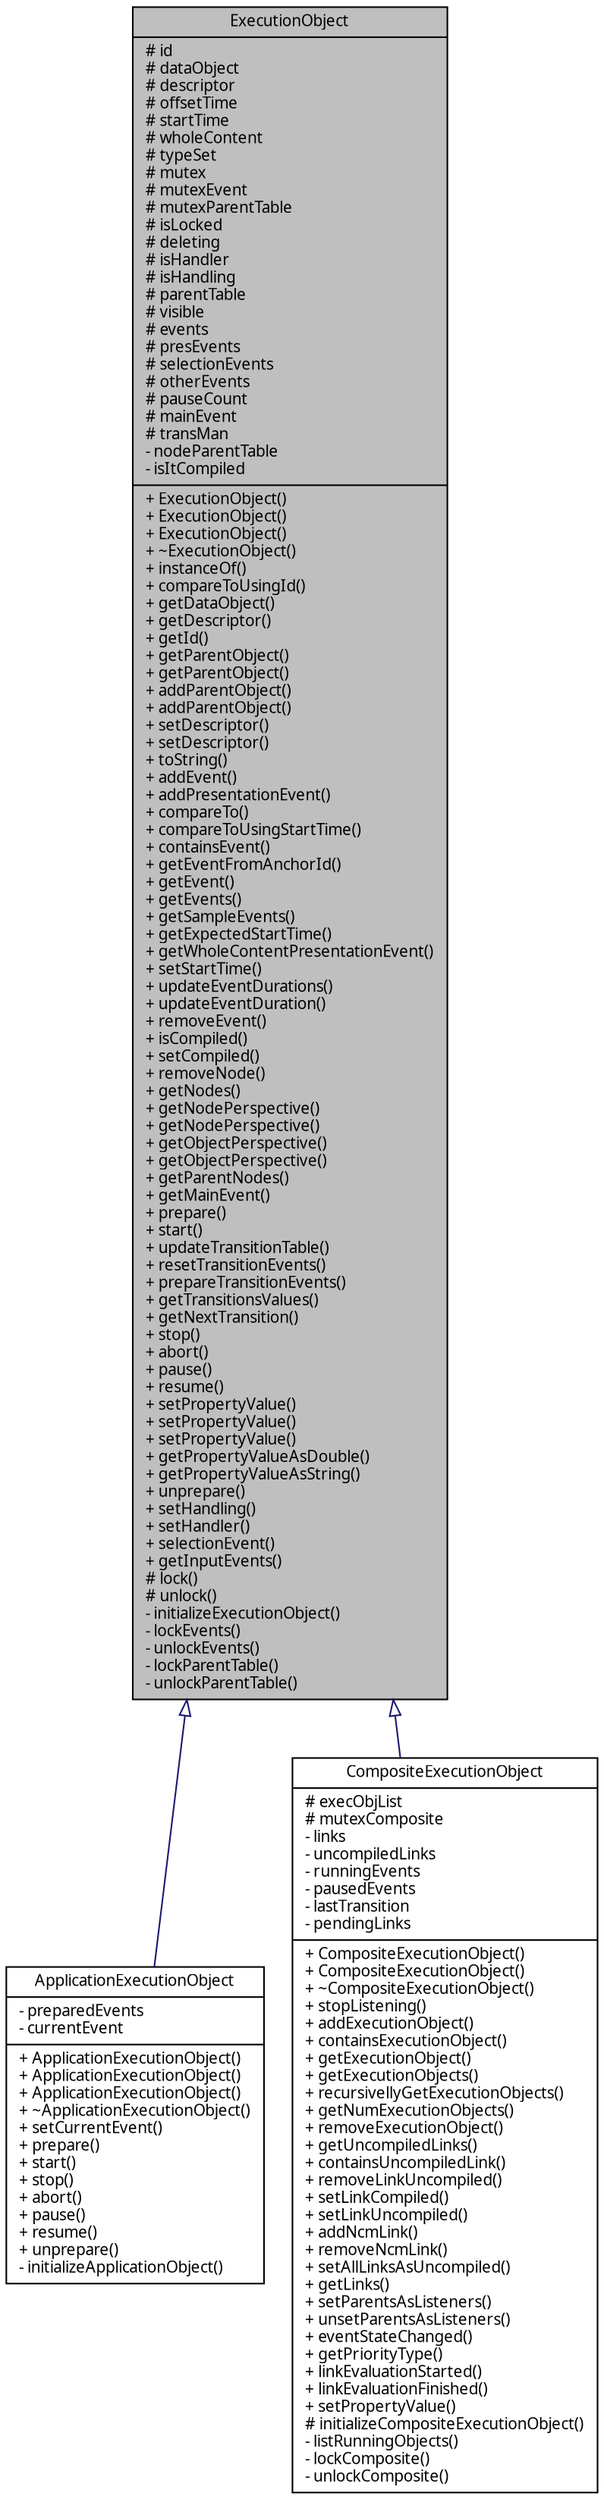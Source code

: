 digraph G
{
  edge [fontname="FreeSans.ttf",fontsize=10,labelfontname="FreeSans.ttf",labelfontsize=10];
  node [fontname="FreeSans.ttf",fontsize=10,shape=record];
  Node1 [label="{ExecutionObject\n|# id\l# dataObject\l# descriptor\l# offsetTime\l# startTime\l# wholeContent\l# typeSet\l# mutex\l# mutexEvent\l# mutexParentTable\l# isLocked\l# deleting\l# isHandler\l# isHandling\l# parentTable\l# visible\l# events\l# presEvents\l# selectionEvents\l# otherEvents\l# pauseCount\l# mainEvent\l# transMan\l- nodeParentTable\l- isItCompiled\l|+ ExecutionObject()\l+ ExecutionObject()\l+ ExecutionObject()\l+ ~ExecutionObject()\l+ instanceOf()\l+ compareToUsingId()\l+ getDataObject()\l+ getDescriptor()\l+ getId()\l+ getParentObject()\l+ getParentObject()\l+ addParentObject()\l+ addParentObject()\l+ setDescriptor()\l+ setDescriptor()\l+ toString()\l+ addEvent()\l+ addPresentationEvent()\l+ compareTo()\l+ compareToUsingStartTime()\l+ containsEvent()\l+ getEventFromAnchorId()\l+ getEvent()\l+ getEvents()\l+ getSampleEvents()\l+ getExpectedStartTime()\l+ getWholeContentPresentationEvent()\l+ setStartTime()\l+ updateEventDurations()\l+ updateEventDuration()\l+ removeEvent()\l+ isCompiled()\l+ setCompiled()\l+ removeNode()\l+ getNodes()\l+ getNodePerspective()\l+ getNodePerspective()\l+ getObjectPerspective()\l+ getObjectPerspective()\l+ getParentNodes()\l+ getMainEvent()\l+ prepare()\l+ start()\l+ updateTransitionTable()\l+ resetTransitionEvents()\l+ prepareTransitionEvents()\l+ getTransitionsValues()\l+ getNextTransition()\l+ stop()\l+ abort()\l+ pause()\l+ resume()\l+ setPropertyValue()\l+ setPropertyValue()\l+ setPropertyValue()\l+ getPropertyValueAsDouble()\l+ getPropertyValueAsString()\l+ unprepare()\l+ setHandling()\l+ setHandler()\l+ selectionEvent()\l+ getInputEvents()\l# lock()\l# unlock()\l- initializeExecutionObject()\l- lockEvents()\l- unlockEvents()\l- lockParentTable()\l- unlockParentTable()\l}",height=0.2,width=0.4,color="black", fillcolor="grey75", style="filled" fontcolor="black"];
  Node1 -> Node2 [dir=back,color="midnightblue",fontsize=10,style="solid",arrowtail="empty",fontname="FreeSans.ttf"];
  Node2 [label="{ApplicationExecutionObject\n|- preparedEvents\l- currentEvent\l|+ ApplicationExecutionObject()\l+ ApplicationExecutionObject()\l+ ApplicationExecutionObject()\l+ ~ApplicationExecutionObject()\l+ setCurrentEvent()\l+ prepare()\l+ start()\l+ stop()\l+ abort()\l+ pause()\l+ resume()\l+ unprepare()\l- initializeApplicationObject()\l}",height=0.2,width=0.4,color="black", fillcolor="white", style="filled",URL="$classbr_1_1pucrio_1_1telemidia_1_1ginga_1_1ncl_1_1model_1_1components_1_1ApplicationExecutionObject.html"];
  Node1 -> Node3 [dir=back,color="midnightblue",fontsize=10,style="solid",arrowtail="empty",fontname="FreeSans.ttf"];
  Node3 [label="{CompositeExecutionObject\n|# execObjList\l# mutexComposite\l- links\l- uncompiledLinks\l- runningEvents\l- pausedEvents\l- lastTransition\l- pendingLinks\l|+ CompositeExecutionObject()\l+ CompositeExecutionObject()\l+ ~CompositeExecutionObject()\l+ stopListening()\l+ addExecutionObject()\l+ containsExecutionObject()\l+ getExecutionObject()\l+ getExecutionObjects()\l+ recursivellyGetExecutionObjects()\l+ getNumExecutionObjects()\l+ removeExecutionObject()\l+ getUncompiledLinks()\l+ containsUncompiledLink()\l+ removeLinkUncompiled()\l+ setLinkCompiled()\l+ setLinkUncompiled()\l+ addNcmLink()\l+ removeNcmLink()\l+ setAllLinksAsUncompiled()\l+ getLinks()\l+ setParentsAsListeners()\l+ unsetParentsAsListeners()\l+ eventStateChanged()\l+ getPriorityType()\l+ linkEvaluationStarted()\l+ linkEvaluationFinished()\l+ setPropertyValue()\l# initializeCompositeExecutionObject()\l- listRunningObjects()\l- lockComposite()\l- unlockComposite()\l}",height=0.2,width=0.4,color="black", fillcolor="white", style="filled",URL="$classbr_1_1pucrio_1_1telemidia_1_1ginga_1_1ncl_1_1model_1_1components_1_1CompositeExecutionObject.html"];
}
